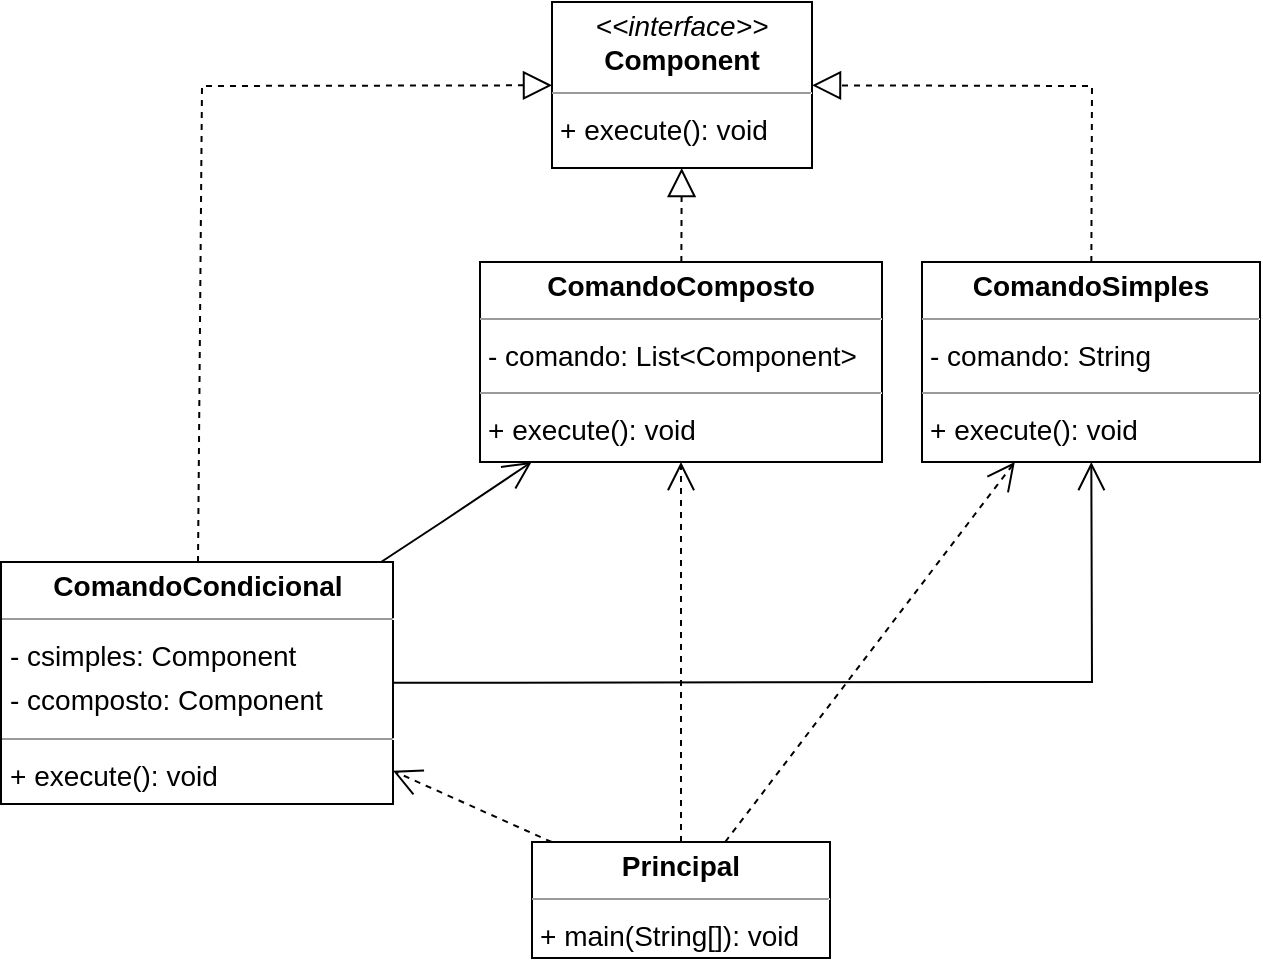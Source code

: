 <mxfile version="20.2.3"><diagram id="GQYVYn6z1gm4dSpA6_8i" name="Página-1"><mxGraphModel dx="2000" dy="1332" grid="1" gridSize="10" guides="1" tooltips="1" connect="1" arrows="1" fold="1" page="0" pageScale="1" pageWidth="827" pageHeight="1169" background="none" math="0" shadow="0"><root><mxCell id="0"/><mxCell id="1" parent="0"/><mxCell id="node7" value="&lt;p style=&quot;margin:0px;margin-top:4px;text-align:center;&quot;&gt;&lt;b&gt;ComandoComposto&lt;/b&gt;&lt;/p&gt;&lt;hr size=&quot;1&quot;/&gt;&lt;p style=&quot;margin:0 0 0 4px;line-height:1.6;&quot;&gt;- comando: List&amp;lt;Component&amp;gt;&lt;/p&gt;&lt;hr size=&quot;1&quot;/&gt;&lt;p style=&quot;margin:0 0 0 4px;line-height:1.6;&quot;&gt;+ execute(): void&lt;/p&gt;" style="verticalAlign=top;align=left;overflow=fill;fontSize=14;fontFamily=Helvetica;html=1;rounded=0;shadow=0;comic=0;labelBackgroundColor=none;strokeWidth=1;" parent="1" vertex="1"><mxGeometry x="119" y="100" width="201" height="100" as="geometry"/></mxCell><mxCell id="node2" value="&lt;p style=&quot;margin:0px;margin-top:4px;text-align:center;&quot;&gt;&lt;b&gt;ComandoCondicional&lt;/b&gt;&lt;/p&gt;&lt;hr size=&quot;1&quot;/&gt;&lt;p style=&quot;margin:0 0 0 4px;line-height:1.6;&quot;&gt;- csimples: Component&lt;br/&gt;- ccomposto: Component&lt;/p&gt;&lt;hr size=&quot;1&quot;/&gt;&lt;p style=&quot;margin:0 0 0 4px;line-height:1.6;&quot;&gt;+ execute(): void&lt;/p&gt;" style="verticalAlign=top;align=left;overflow=fill;fontSize=14;fontFamily=Helvetica;html=1;rounded=0;shadow=0;comic=0;labelBackgroundColor=none;strokeWidth=1;" parent="1" vertex="1"><mxGeometry x="-120.5" y="250" width="196" height="121" as="geometry"/></mxCell><mxCell id="node3" value="&lt;p style=&quot;margin:0px;margin-top:4px;text-align:center;&quot;&gt;&lt;b&gt;ComandoSimples&lt;/b&gt;&lt;/p&gt;&lt;hr size=&quot;1&quot;/&gt;&lt;p style=&quot;margin:0 0 0 4px;line-height:1.6;&quot;&gt;- comando: String&lt;/p&gt;&lt;hr size=&quot;1&quot;/&gt;&lt;p style=&quot;margin:0 0 0 4px;line-height:1.6;&quot;&gt;+ execute(): void&lt;/p&gt;" style="verticalAlign=top;align=left;overflow=fill;fontSize=14;fontFamily=Helvetica;html=1;rounded=0;shadow=0;comic=0;labelBackgroundColor=none;strokeWidth=1;" parent="1" vertex="1"><mxGeometry x="340" y="100" width="169" height="100" as="geometry"/></mxCell><mxCell id="node8" value="&lt;p style=&quot;margin:0px;margin-top:4px;text-align:center;&quot;&gt;&lt;i&gt;&amp;lt;&amp;lt;interface&amp;gt;&amp;gt;&lt;/i&gt;&lt;br/&gt;&lt;b&gt;Component&lt;/b&gt;&lt;/p&gt;&lt;hr size=&quot;1&quot;/&gt;&lt;p style=&quot;margin:0 0 0 4px;line-height:1.6;&quot;&gt;+ execute(): void&lt;/p&gt;" style="verticalAlign=top;align=left;overflow=fill;fontSize=14;fontFamily=Helvetica;html=1;rounded=0;shadow=0;comic=0;labelBackgroundColor=none;strokeWidth=1;" parent="1" vertex="1"><mxGeometry x="155" y="-30" width="130" height="83" as="geometry"/></mxCell><mxCell id="node1" value="&lt;p style=&quot;margin:0px;margin-top:4px;text-align:center;&quot;&gt;&lt;b&gt;Principal&lt;/b&gt;&lt;/p&gt;&lt;hr size=&quot;1&quot;/&gt;&lt;p style=&quot;margin:0 0 0 4px;line-height:1.6;&quot;&gt;+ main(String[]): void&lt;/p&gt;" style="verticalAlign=top;align=left;overflow=fill;fontSize=14;fontFamily=Helvetica;html=1;rounded=0;shadow=0;comic=0;labelBackgroundColor=none;strokeWidth=1;" parent="1" vertex="1"><mxGeometry x="145" y="390" width="149" height="58" as="geometry"/></mxCell><mxCell id="Y3NsIyA5ctr5Dq1s2IyT-5" value="" style="endArrow=open;endFill=1;endSize=12;html=1;rounded=0;" edge="1" parent="1" source="node2" target="node7"><mxGeometry width="160" relative="1" as="geometry"><mxPoint x="240" y="300" as="sourcePoint"/><mxPoint x="400" y="300" as="targetPoint"/><Array as="points"><mxPoint x="100" y="230"/></Array></mxGeometry></mxCell><mxCell id="Y3NsIyA5ctr5Dq1s2IyT-8" value="" style="endArrow=block;dashed=1;endFill=0;endSize=12;html=1;rounded=0;" edge="1" parent="1" source="node2" target="node8"><mxGeometry width="160" relative="1" as="geometry"><mxPoint x="240" y="300" as="sourcePoint"/><mxPoint x="400" y="300" as="targetPoint"/><Array as="points"><mxPoint x="-20" y="12"/></Array></mxGeometry></mxCell><mxCell id="Y3NsIyA5ctr5Dq1s2IyT-9" value="" style="endArrow=block;dashed=1;endFill=0;endSize=12;html=1;rounded=0;" edge="1" parent="1" source="node7" target="node8"><mxGeometry width="160" relative="1" as="geometry"><mxPoint x="240" y="300" as="sourcePoint"/><mxPoint x="400" y="300" as="targetPoint"/></mxGeometry></mxCell><mxCell id="Y3NsIyA5ctr5Dq1s2IyT-10" value="" style="endArrow=block;dashed=1;endFill=0;endSize=12;html=1;rounded=0;" edge="1" parent="1" source="node3" target="node8"><mxGeometry width="160" relative="1" as="geometry"><mxPoint x="240" y="300" as="sourcePoint"/><mxPoint x="400" y="300" as="targetPoint"/><Array as="points"><mxPoint x="425" y="12"/></Array></mxGeometry></mxCell><mxCell id="Y3NsIyA5ctr5Dq1s2IyT-11" value="" style="endArrow=open;endFill=1;endSize=12;html=1;rounded=0;" edge="1" parent="1" source="node2" target="node3"><mxGeometry width="160" relative="1" as="geometry"><mxPoint x="240" y="300" as="sourcePoint"/><mxPoint x="400" y="300" as="targetPoint"/><Array as="points"><mxPoint x="425" y="310"/></Array></mxGeometry></mxCell><mxCell id="Y3NsIyA5ctr5Dq1s2IyT-12" value="Use" style="endArrow=open;endSize=12;dashed=1;html=1;rounded=0;textOpacity=0;" edge="1" parent="1" source="node1" target="node2"><mxGeometry width="160" relative="1" as="geometry"><mxPoint x="240" y="300" as="sourcePoint"/><mxPoint x="400" y="300" as="targetPoint"/></mxGeometry></mxCell><mxCell id="Y3NsIyA5ctr5Dq1s2IyT-13" value="Use" style="endArrow=open;endSize=12;dashed=1;html=1;rounded=0;textOpacity=0;" edge="1" parent="1" source="node1" target="node7"><mxGeometry width="160" relative="1" as="geometry"><mxPoint x="240" y="300" as="sourcePoint"/><mxPoint x="400" y="300" as="targetPoint"/></mxGeometry></mxCell><mxCell id="Y3NsIyA5ctr5Dq1s2IyT-14" value="Use" style="endArrow=open;endSize=12;dashed=1;html=1;rounded=0;fontSize=11;textOpacity=0;" edge="1" parent="1" source="node1" target="node3"><mxGeometry width="160" relative="1" as="geometry"><mxPoint x="-20" y="350" as="sourcePoint"/><mxPoint x="140" y="350" as="targetPoint"/></mxGeometry></mxCell></root></mxGraphModel></diagram></mxfile>